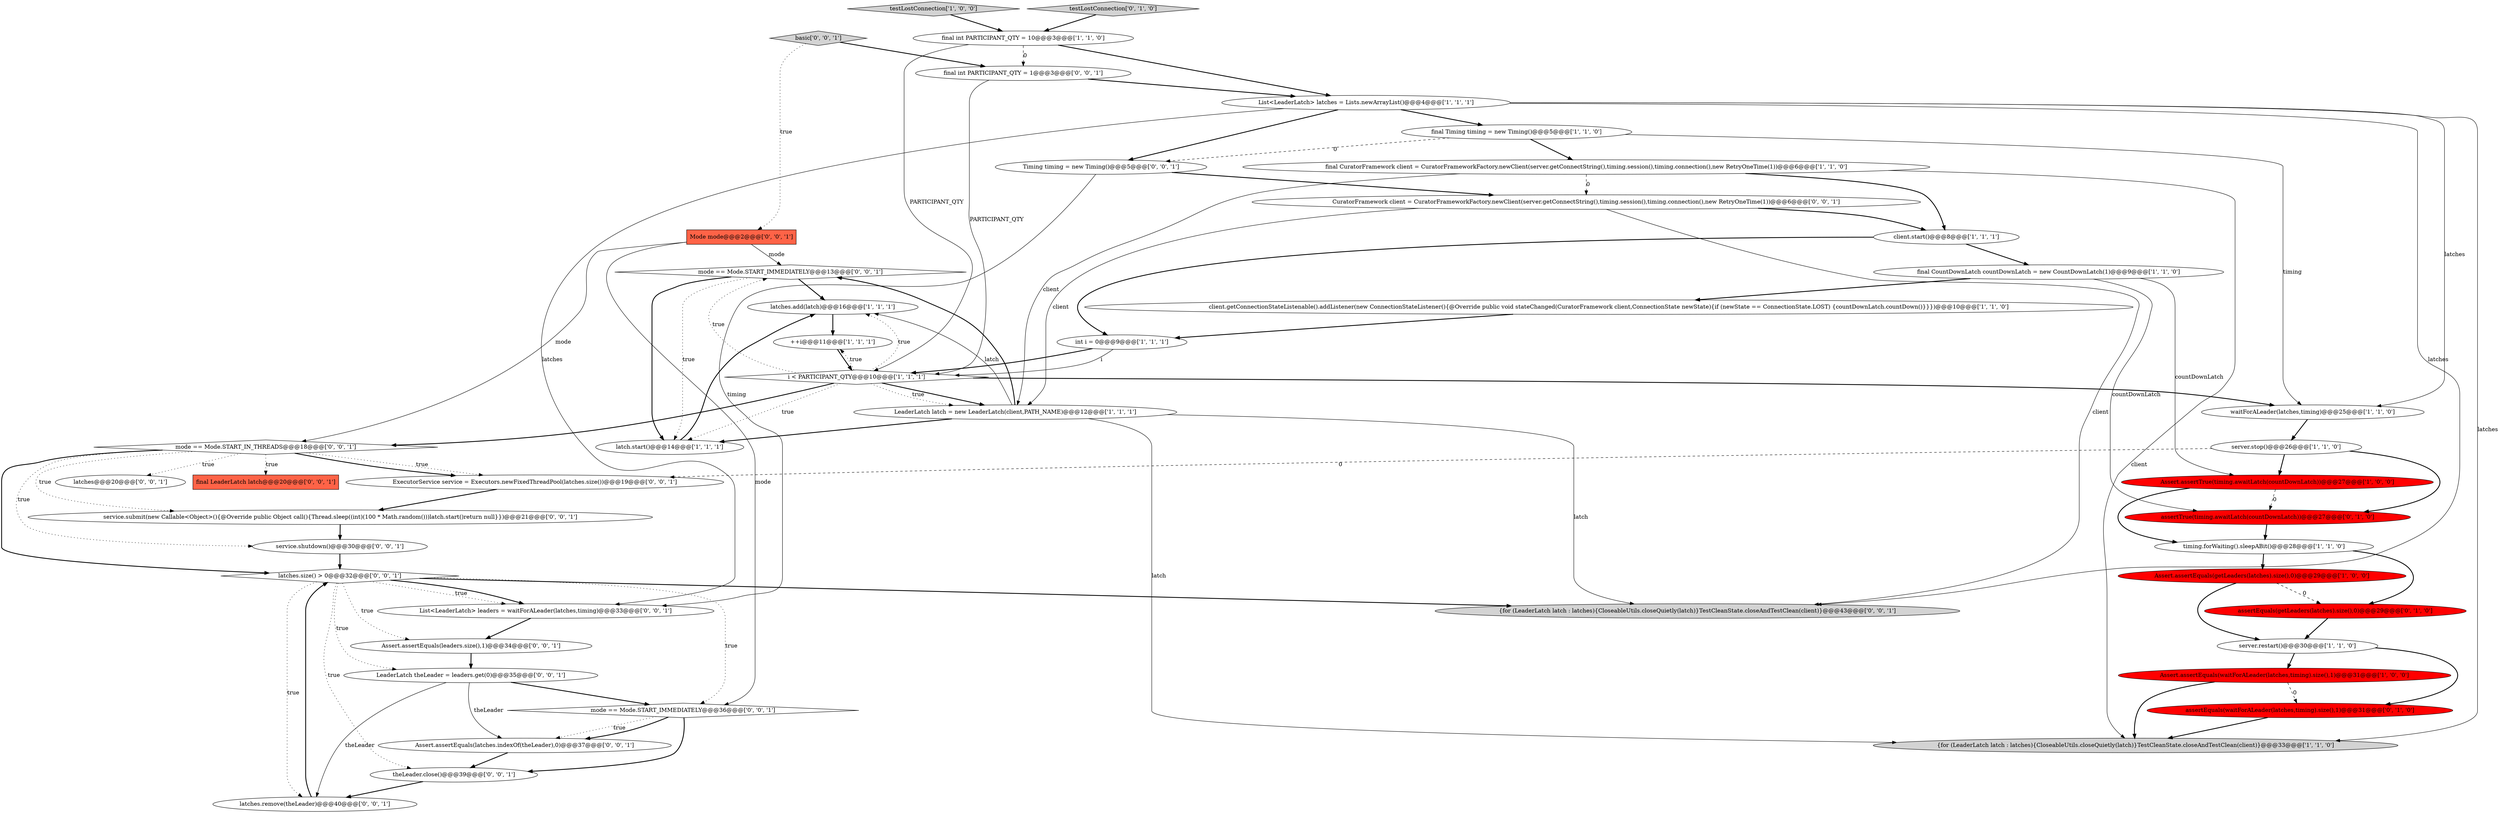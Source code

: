 digraph {
32 [style = filled, label = "latches.size() > 0@@@32@@@['0', '0', '1']", fillcolor = white, shape = diamond image = "AAA0AAABBB3BBB"];
46 [style = filled, label = "latches.remove(theLeader)@@@40@@@['0', '0', '1']", fillcolor = white, shape = ellipse image = "AAA0AAABBB3BBB"];
12 [style = filled, label = "Assert.assertTrue(timing.awaitLatch(countDownLatch))@@@27@@@['1', '0', '0']", fillcolor = red, shape = ellipse image = "AAA1AAABBB1BBB"];
19 [style = filled, label = "++i@@@11@@@['1', '1', '1']", fillcolor = white, shape = ellipse image = "AAA0AAABBB1BBB"];
31 [style = filled, label = "final int PARTICIPANT_QTY = 1@@@3@@@['0', '0', '1']", fillcolor = white, shape = ellipse image = "AAA0AAABBB3BBB"];
21 [style = filled, label = "{for (LeaderLatch latch : latches){CloseableUtils.closeQuietly(latch)}TestCleanState.closeAndTestClean(client)}@@@33@@@['1', '1', '0']", fillcolor = lightgray, shape = ellipse image = "AAA0AAABBB1BBB"];
5 [style = filled, label = "server.stop()@@@26@@@['1', '1', '0']", fillcolor = white, shape = ellipse image = "AAA0AAABBB1BBB"];
29 [style = filled, label = "service.shutdown()@@@30@@@['0', '0', '1']", fillcolor = white, shape = ellipse image = "AAA0AAABBB3BBB"];
37 [style = filled, label = "ExecutorService service = Executors.newFixedThreadPool(latches.size())@@@19@@@['0', '0', '1']", fillcolor = white, shape = ellipse image = "AAA0AAABBB3BBB"];
18 [style = filled, label = "final CuratorFramework client = CuratorFrameworkFactory.newClient(server.getConnectString(),timing.session(),timing.connection(),new RetryOneTime(1))@@@6@@@['1', '1', '0']", fillcolor = white, shape = ellipse image = "AAA0AAABBB1BBB"];
13 [style = filled, label = "LeaderLatch latch = new LeaderLatch(client,PATH_NAME)@@@12@@@['1', '1', '1']", fillcolor = white, shape = ellipse image = "AAA0AAABBB1BBB"];
0 [style = filled, label = "latches.add(latch)@@@16@@@['1', '1', '1']", fillcolor = white, shape = ellipse image = "AAA0AAABBB1BBB"];
7 [style = filled, label = "server.restart()@@@30@@@['1', '1', '0']", fillcolor = white, shape = ellipse image = "AAA0AAABBB1BBB"];
2 [style = filled, label = "i < PARTICIPANT_QTY@@@10@@@['1', '1', '1']", fillcolor = white, shape = diamond image = "AAA0AAABBB1BBB"];
10 [style = filled, label = "List<LeaderLatch> latches = Lists.newArrayList()@@@4@@@['1', '1', '1']", fillcolor = white, shape = ellipse image = "AAA0AAABBB1BBB"];
38 [style = filled, label = "Assert.assertEquals(leaders.size(),1)@@@34@@@['0', '0', '1']", fillcolor = white, shape = ellipse image = "AAA0AAABBB3BBB"];
39 [style = filled, label = "mode == Mode.START_IMMEDIATELY@@@36@@@['0', '0', '1']", fillcolor = white, shape = diamond image = "AAA0AAABBB3BBB"];
45 [style = filled, label = "LeaderLatch theLeader = leaders.get(0)@@@35@@@['0', '0', '1']", fillcolor = white, shape = ellipse image = "AAA0AAABBB3BBB"];
36 [style = filled, label = "service.submit(new Callable<Object>(){@Override public Object call(){Thread.sleep((int)(100 * Math.random()))latch.start()return null}})@@@21@@@['0', '0', '1']", fillcolor = white, shape = ellipse image = "AAA0AAABBB3BBB"];
16 [style = filled, label = "testLostConnection['1', '0', '0']", fillcolor = lightgray, shape = diamond image = "AAA0AAABBB1BBB"];
23 [style = filled, label = "assertEquals(getLeaders(latches).size(),0)@@@29@@@['0', '1', '0']", fillcolor = red, shape = ellipse image = "AAA1AAABBB2BBB"];
3 [style = filled, label = "Assert.assertEquals(waitForALeader(latches,timing).size(),1)@@@31@@@['1', '0', '0']", fillcolor = red, shape = ellipse image = "AAA1AAABBB1BBB"];
42 [style = filled, label = "latches@@@20@@@['0', '0', '1']", fillcolor = white, shape = ellipse image = "AAA0AAABBB3BBB"];
20 [style = filled, label = "final CountDownLatch countDownLatch = new CountDownLatch(1)@@@9@@@['1', '1', '0']", fillcolor = white, shape = ellipse image = "AAA0AAABBB1BBB"];
30 [style = filled, label = "List<LeaderLatch> leaders = waitForALeader(latches,timing)@@@33@@@['0', '0', '1']", fillcolor = white, shape = ellipse image = "AAA0AAABBB3BBB"];
14 [style = filled, label = "final Timing timing = new Timing()@@@5@@@['1', '1', '0']", fillcolor = white, shape = ellipse image = "AAA0AAABBB1BBB"];
8 [style = filled, label = "int i = 0@@@9@@@['1', '1', '1']", fillcolor = white, shape = ellipse image = "AAA0AAABBB1BBB"];
15 [style = filled, label = "Assert.assertEquals(getLeaders(latches).size(),0)@@@29@@@['1', '0', '0']", fillcolor = red, shape = ellipse image = "AAA1AAABBB1BBB"];
33 [style = filled, label = "{for (LeaderLatch latch : latches){CloseableUtils.closeQuietly(latch)}TestCleanState.closeAndTestClean(client)}@@@43@@@['0', '0', '1']", fillcolor = lightgray, shape = ellipse image = "AAA0AAABBB3BBB"];
44 [style = filled, label = "Assert.assertEquals(latches.indexOf(theLeader),0)@@@37@@@['0', '0', '1']", fillcolor = white, shape = ellipse image = "AAA0AAABBB3BBB"];
40 [style = filled, label = "Mode mode@@@2@@@['0', '0', '1']", fillcolor = tomato, shape = box image = "AAA0AAABBB3BBB"];
41 [style = filled, label = "CuratorFramework client = CuratorFrameworkFactory.newClient(server.getConnectString(),timing.session(),timing.connection(),new RetryOneTime(1))@@@6@@@['0', '0', '1']", fillcolor = white, shape = ellipse image = "AAA0AAABBB3BBB"];
34 [style = filled, label = "Timing timing = new Timing()@@@5@@@['0', '0', '1']", fillcolor = white, shape = ellipse image = "AAA0AAABBB3BBB"];
1 [style = filled, label = "client.getConnectionStateListenable().addListener(new ConnectionStateListener(){@Override public void stateChanged(CuratorFramework client,ConnectionState newState){if (newState == ConnectionState.LOST) {countDownLatch.countDown()}}})@@@10@@@['1', '1', '0']", fillcolor = white, shape = ellipse image = "AAA0AAABBB1BBB"];
27 [style = filled, label = "mode == Mode.START_IN_THREADS@@@18@@@['0', '0', '1']", fillcolor = white, shape = diamond image = "AAA0AAABBB3BBB"];
11 [style = filled, label = "waitForALeader(latches,timing)@@@25@@@['1', '1', '0']", fillcolor = white, shape = ellipse image = "AAA0AAABBB1BBB"];
25 [style = filled, label = "assertTrue(timing.awaitLatch(countDownLatch))@@@27@@@['0', '1', '0']", fillcolor = red, shape = ellipse image = "AAA1AAABBB2BBB"];
35 [style = filled, label = "final LeaderLatch latch@@@20@@@['0', '0', '1']", fillcolor = tomato, shape = box image = "AAA0AAABBB3BBB"];
22 [style = filled, label = "testLostConnection['0', '1', '0']", fillcolor = lightgray, shape = diamond image = "AAA0AAABBB2BBB"];
26 [style = filled, label = "basic['0', '0', '1']", fillcolor = lightgray, shape = diamond image = "AAA0AAABBB3BBB"];
28 [style = filled, label = "mode == Mode.START_IMMEDIATELY@@@13@@@['0', '0', '1']", fillcolor = white, shape = diamond image = "AAA0AAABBB3BBB"];
43 [style = filled, label = "theLeader.close()@@@39@@@['0', '0', '1']", fillcolor = white, shape = ellipse image = "AAA0AAABBB3BBB"];
24 [style = filled, label = "assertEquals(waitForALeader(latches,timing).size(),1)@@@31@@@['0', '1', '0']", fillcolor = red, shape = ellipse image = "AAA1AAABBB2BBB"];
4 [style = filled, label = "client.start()@@@8@@@['1', '1', '1']", fillcolor = white, shape = ellipse image = "AAA0AAABBB1BBB"];
9 [style = filled, label = "latch.start()@@@14@@@['1', '1', '1']", fillcolor = white, shape = ellipse image = "AAA0AAABBB1BBB"];
17 [style = filled, label = "final int PARTICIPANT_QTY = 10@@@3@@@['1', '1', '0']", fillcolor = white, shape = ellipse image = "AAA0AAABBB1BBB"];
6 [style = filled, label = "timing.forWaiting().sleepABit()@@@28@@@['1', '1', '0']", fillcolor = white, shape = ellipse image = "AAA0AAABBB1BBB"];
27->32 [style = bold, label=""];
32->43 [style = dotted, label="true"];
40->39 [style = solid, label="mode"];
36->29 [style = bold, label=""];
10->33 [style = solid, label="latches"];
28->9 [style = bold, label=""];
32->45 [style = dotted, label="true"];
25->6 [style = bold, label=""];
20->25 [style = solid, label="countDownLatch"];
28->0 [style = bold, label=""];
13->33 [style = solid, label="latch"];
10->21 [style = solid, label="latches"];
14->11 [style = solid, label="timing"];
24->21 [style = bold, label=""];
32->30 [style = dotted, label="true"];
4->8 [style = bold, label=""];
31->2 [style = solid, label="PARTICIPANT_QTY"];
27->35 [style = dotted, label="true"];
27->36 [style = dotted, label="true"];
8->2 [style = solid, label="i"];
2->0 [style = dotted, label="true"];
37->36 [style = bold, label=""];
10->14 [style = bold, label=""];
0->19 [style = bold, label=""];
18->13 [style = solid, label="client"];
3->24 [style = dashed, label="0"];
41->4 [style = bold, label=""];
13->0 [style = solid, label="latch"];
38->45 [style = bold, label=""];
19->2 [style = bold, label=""];
16->17 [style = bold, label=""];
2->28 [style = dotted, label="true"];
43->46 [style = bold, label=""];
5->25 [style = bold, label=""];
40->28 [style = solid, label="mode"];
26->40 [style = dotted, label="true"];
7->24 [style = bold, label=""];
45->46 [style = solid, label="theLeader"];
18->4 [style = bold, label=""];
10->34 [style = bold, label=""];
27->29 [style = dotted, label="true"];
39->44 [style = dotted, label="true"];
29->32 [style = bold, label=""];
28->9 [style = dotted, label="true"];
22->17 [style = bold, label=""];
2->27 [style = bold, label=""];
14->18 [style = bold, label=""];
17->2 [style = solid, label="PARTICIPANT_QTY"];
23->7 [style = bold, label=""];
27->42 [style = dotted, label="true"];
5->37 [style = dashed, label="0"];
2->19 [style = dotted, label="true"];
17->10 [style = bold, label=""];
1->8 [style = bold, label=""];
6->23 [style = bold, label=""];
20->1 [style = bold, label=""];
32->30 [style = bold, label=""];
27->37 [style = dotted, label="true"];
32->33 [style = bold, label=""];
6->15 [style = bold, label=""];
11->5 [style = bold, label=""];
27->37 [style = bold, label=""];
26->31 [style = bold, label=""];
10->30 [style = solid, label="latches"];
2->9 [style = dotted, label="true"];
8->2 [style = bold, label=""];
31->10 [style = bold, label=""];
34->30 [style = solid, label="timing"];
4->20 [style = bold, label=""];
32->38 [style = dotted, label="true"];
3->21 [style = bold, label=""];
13->9 [style = bold, label=""];
32->46 [style = dotted, label="true"];
46->32 [style = bold, label=""];
2->11 [style = bold, label=""];
45->39 [style = bold, label=""];
18->21 [style = solid, label="client"];
30->38 [style = bold, label=""];
15->23 [style = dashed, label="0"];
9->0 [style = bold, label=""];
15->7 [style = bold, label=""];
39->44 [style = bold, label=""];
32->39 [style = dotted, label="true"];
14->34 [style = dashed, label="0"];
41->33 [style = solid, label="client"];
18->41 [style = dashed, label="0"];
40->27 [style = solid, label="mode"];
39->43 [style = bold, label=""];
34->41 [style = bold, label=""];
17->31 [style = dashed, label="0"];
12->6 [style = bold, label=""];
7->3 [style = bold, label=""];
44->43 [style = bold, label=""];
2->13 [style = bold, label=""];
12->25 [style = dashed, label="0"];
5->12 [style = bold, label=""];
20->12 [style = solid, label="countDownLatch"];
10->11 [style = solid, label="latches"];
45->44 [style = solid, label="theLeader"];
41->13 [style = solid, label="client"];
13->21 [style = solid, label="latch"];
2->13 [style = dotted, label="true"];
13->28 [style = bold, label=""];
}
